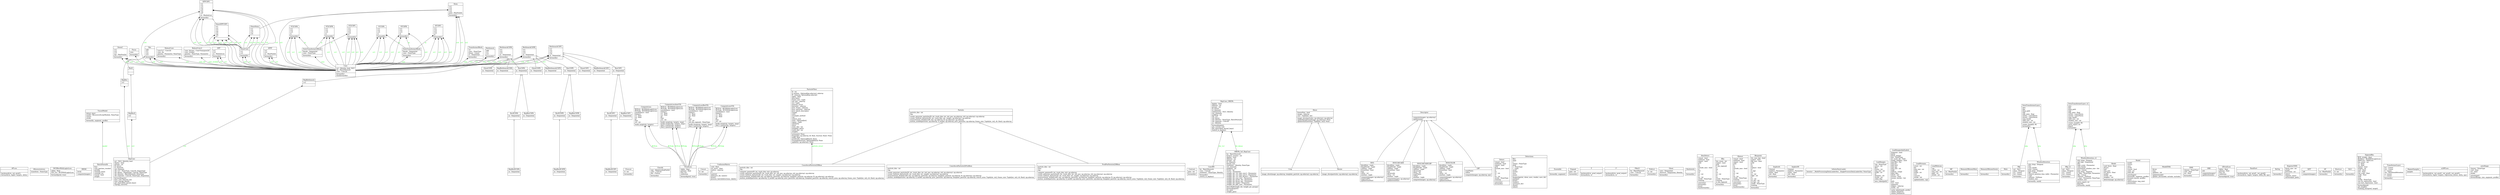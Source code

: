 digraph "classes" {
rankdir=BT
charset="utf-8"
"PP2_Particle_Filter.utils.loss.APLoss" [color="black", fontcolor="black", label="{APLoss|\l|backward(ctx, out_grad1)\lforward(ctx, logits, targets, delta)\l}", shape="record", style="solid"];
"PP2_Particle_Filter.utils.datasets.Albumentations" [color="black", fontcolor="black", label="{Albumentations|transform : NoneType\l|}", shape="record", style="solid"];
"PP2_Particle_Filter.utils.loss.BCEBlurWithLogitsLoss" [color="black", fontcolor="black", label="{BCEBlurWithLogitsLoss|alpha : float\lloss_fcn : BCEWithLogitsLoss\l|forward(pred, true)\l}", shape="record", style="solid"];
"PP2_Particle_Filter.utils.Descriptors.BRISK" [color="black", fontcolor="black", label="{BRISK|brisk\l|compute(images)\l}", shape="record", style="solid"];
"PP2_Particle_Filter.utils.torch_utils.BatchNormXd" [color="black", fontcolor="black", label="{BatchNormXd|bias\lnum_batches_tracked\lqconfig\lrunning_mean\lrunning_var\ltraced : bool\lweight\l|}", shape="record", style="solid"];
"PP2_Particle_Filter.models.common.Bottleneck" [color="black", fontcolor="black", label="{Bottleneck|add\lcv1\lcv2\l|forward(x)\l}", shape="record", style="solid"];
"PP2_Particle_Filter.models.common.BottleneckCSPA" [color="black", fontcolor="black", label="{BottleneckCSPA|cv1\lcv2\lcv3\lm : Sequential\l|forward(x)\l}", shape="record", style="solid"];
"PP2_Particle_Filter.models.common.BottleneckCSPB" [color="black", fontcolor="black", label="{BottleneckCSPB|cv1\lcv2\lcv3\lm : Sequential\l|forward(x)\l}", shape="record", style="solid"];
"PP2_Particle_Filter.models.common.BottleneckCSPC" [color="black", fontcolor="black", label="{BottleneckCSPC|cv1\lcv2\lcv3\lcv4\lm : Sequential\l|forward(x)\l}", shape="record", style="solid"];
"PP2_Particle_Filter.models.common.Chuncat" [color="black", fontcolor="black", label="{Chuncat|d : int\l|forward(x)\l}", shape="record", style="solid"];
"PP2_Particle_Filter.models.common.Classify" [color="black", fontcolor="black", label="{Classify|aap : AdaptiveAvgPool2d\lconv : Conv2d\lflat : Flatten\l|forward(x)\l}", shape="record", style="solid"];
"PP2_Particle_Filter.utils.loss.ComputeLoss" [color="black", fontcolor="black", label="{ComputeLoss|BCEcls : BCEWithLogitsLoss\lBCEobj : BCEWithLogitsLoss\lautobalance : bool\lbalance\lcn : float\lcp : float\lgr\lhyp\lssi : int\l|build_targets(p, targets)\l}", shape="record", style="solid"];
"PP2_Particle_Filter.utils.loss.ComputeLossAuxOTA" [color="black", fontcolor="black", label="{ComputeLossAuxOTA|BCEcls : BCEWithLogitsLoss\lBCEobj : BCEWithLogitsLoss\lautobalance : bool\lbalance\lcn : float\lcp : float\lgr\lhyp\lssi : int\l|build_targets(p, targets, imgs)\lbuild_targets2(p, targets, imgs)\lfind_3_positive(p, targets)\lfind_5_positive(p, targets)\l}", shape="record", style="solid"];
"PP2_Particle_Filter.utils.loss.ComputeLossBinOTA" [color="black", fontcolor="black", label="{ComputeLossBinOTA|BCEcls : BCEWithLogitsLoss\lBCEobj : BCEWithLogitsLoss\lautobalance : bool\lbalance\lcn : float\lcp : float\lgr\lhyp\lssi : int\lwh_bin_sigmoid : NoneType\l|build_targets(p, targets, imgs)\lfind_3_positive(p, targets)\l}", shape="record", style="solid"];
"PP2_Particle_Filter.utils.loss.ComputeLossOTA" [color="black", fontcolor="black", label="{ComputeLossOTA|BCEcls : BCEWithLogitsLoss\lBCEobj : BCEWithLogitsLoss\lautobalance : bool\lbalance\lcn : float\lcp : float\lgr\lhyp\lssi : int\l|build_targets(p, targets, imgs)\lfind_3_positive(p, targets)\l}", shape="record", style="solid"];
"PP2_Particle_Filter.models.common.Concat" [color="black", fontcolor="black", label="{Concat|d : int\l|forward(x)\l}", shape="record", style="solid"];
"PP2_Particle_Filter.utils.metrics.ConfusionMatrix" [color="black", fontcolor="black", label="{ConfusionMatrix|conf : float\liou_thres : float\lmatrix : ndarray\lnc\l|matrix()\lplot(save_dir, names)\lprint()\lprocess_batch(detections, labels)\l}", shape="record", style="solid"];
"PP2_Particle_Filter.particle_filter.Particle.ConstAccelParticle2DBbox" [color="black", fontcolor="black", label="{ConstAccelParticle2DBbox|particle_dim : int\lrng\l|compute_gamma(N: int, track_dim: int): np.ndarray\lcreate_gaussian_particles(N: int, track_dim: int, init_pos: np.ndarray, std: np.ndarray): np.ndarray\lcreate_uniform_particles(N: int, track_dim: int, ranges: np.ndarray): np.ndarray\lmeasurement_model(coeff_sim: np.ndarray, particles: np.ndarray, template_particle: np.ndarray, R: np.ndarray): np.ndarray\lmotion_model(particles: np.ndarray, Q_model: np.ndarray, prev_particles: np.ndarray, template_particle: np.ndarray, search_area: np.ndarray, frame_size: Tuple[int, int], dt: float): np.ndarray\l}", shape="record", style="solid"];
"PP2_Particle_Filter.particle_filter.Particle.ConstAccelParticle2DFixBbox" [color="black", fontcolor="black", label="{ConstAccelParticle2DFixBbox|particle_dim : int\lrng\l|create_gaussian_particles(N: int, track_dim: int, init_pos: np.ndarray, std: np.ndarray): np.ndarray\lcreate_uniform_particles(N: int, track_dim: int, ranges: np.ndarray): np.ndarray\lmeasurement_model(coeff_sim: np.ndarray, particles: np.ndarray, template_particle: np.ndarray, R: np.ndarray): np.ndarray\lmotion_model(particles: np.ndarray, Q_model: np.ndarray, prev_particles: np.ndarray, template_particle: np.ndarray, search_area: Tuple[int, int], frame_size: Tuple[int, int], dt: float): np.ndarray\l}", shape="record", style="solid"];
"PP2_Particle_Filter.models.common.Contract" [color="black", fontcolor="black", label="{Contract|gain : int\l|forward(x)\l}", shape="record", style="solid"];
"PP2_Particle_Filter.models.common.Conv" [color="black", fontcolor="black", label="{Conv|act : Identity, bool, SiLU\lbn : BatchNorm2d\lconv : Conv2d\l|forward(x)\lfuseforward(x)\l}", shape="record", style="solid"];
"PP2_Particle_Filter.models.common.ConvBN" [color="black", fontcolor="black", label="{ConvBN|bn : BatchNorm2d\lconv : Conv2d\lnonlinear : NoneType, Identity\l|forward(x)\lswitch_to_deploy()\l}", shape="record", style="solid"];
"PP2_Particle_Filter.utils.Slicer.Crop" [color="black", fontcolor="black", label="{Crop|\l|image_slice(image: np.ndarray, template_particle: np.ndarray): np.ndarray\l}", shape="record", style="solid"];
"PP2_Particle_Filter.utils.Descriptors.Descriptor" [color="black", fontcolor="black", label="{Descriptor|\l|compute(images: np.ndarray)\lupdate(args)\l}", shape="record", style="solid"];
"PP2_Particle_Filter.models.yolo.Detect" [color="black", fontcolor="black", label="{Detect|concat : bool\lend2end : bool\lexport : bool\lgrid\linclude_nms : bool\lm\lna\lnc : int\lnl\lno : int\lstride : NoneType\ltraining\l|convert(z)\lforward(x)\l}", shape="record", style="solid"];
"PP2_Particle_Filter.models.common.Detections" [color="black", fontcolor="black", label="{Detections|files\limgs\ln\lnames : NoneType\lpred\ls : NoneType\lt : tuple\lxywh\lxywhn\lxyxy\lxyxyn\l|display(pprint, show, save, render, save_dir)\lpandas()\lprint()\lrender()\lsave(save_dir)\lshow()\ltolist()\l}", shape="record", style="solid"];
"PP2_Particle_Filter.models.common.DownC" [color="black", fontcolor="black", label="{DownC|cv1\lcv2\lcv3\lmp : MaxPool2d\l|forward(x)\l}", shape="record", style="solid"];
"PP2_Particle_Filter.models.experimental.Ensemble" [color="black", fontcolor="black", label="{Ensemble|\l|forward(x, augment)\l}", shape="record", style="solid"];
"PP2_Particle_Filter.models.common.Expand" [color="black", fontcolor="black", label="{Expand|gain : int\l|forward(x)\l}", shape="record", style="solid"];
"PP2_Particle_Filter.utils.activations.MemoryEfficientSwish.F" [color="black", fontcolor="black", label="{F|\l|backward(ctx, grad_output)\lforward(ctx, x)\l}", shape="record", style="solid"];
"PP2_Particle_Filter.utils.activations.MemoryEfficientMish.F" [color="black", fontcolor="black", label="{F|\l|backward(ctx, grad_output)\lforward(ctx, x)\l}", shape="record", style="solid"];
"PP2_Particle_Filter.utils.activations.FReLU" [color="black", fontcolor="black", label="{FReLU|bn : BatchNorm2d\lconv : Conv2d\l|forward(x)\l}", shape="record", style="solid"];
"PP2_Particle_Filter.utils.loss.FocalLoss" [color="black", fontcolor="black", label="{FocalLoss|alpha : float\lgamma : float\lloss_fcn\lreduction\l|forward(pred, true)\l}", shape="record", style="solid"];
"PP2_Particle_Filter.models.common.Focus" [color="black", fontcolor="black", label="{Focus|conv\l|forward(x)\l}", shape="record", style="solid"];
"PP2_Particle_Filter.models.common.Foldcut" [color="black", fontcolor="black", label="{Foldcut|d : int\l|forward(x)\l}", shape="record", style="solid"];
"PP2_Particle_Filter.models.common.Ghost" [color="black", fontcolor="black", label="{Ghost|conv : Sequential\lshortcut : Sequential, Identity\l|forward(x)\l}", shape="record", style="solid"];
"PP2_Particle_Filter.models.common.GhostCSPA" [color="black", fontcolor="black", label="{GhostCSPA|m : Sequential\l|}", shape="record", style="solid"];
"PP2_Particle_Filter.models.common.GhostCSPB" [color="black", fontcolor="black", label="{GhostCSPB|m : Sequential\l|}", shape="record", style="solid"];
"PP2_Particle_Filter.models.common.GhostCSPC" [color="black", fontcolor="black", label="{GhostCSPC|m : Sequential\l|}", shape="record", style="solid"];
"PP2_Particle_Filter.models.common.GhostConv" [color="black", fontcolor="black", label="{GhostConv|cv1\lcv2\l|forward(x)\l}", shape="record", style="solid"];
"PP2_Particle_Filter.models.common.GhostSPPCSPC" [color="black", fontcolor="black", label="{GhostSPPCSPC|cv1\lcv2\lcv3\lcv4\lcv5\lcv6\lcv7\l|}", shape="record", style="solid"];
"PP2_Particle_Filter.models.common.GhostStem" [color="black", fontcolor="black", label="{GhostStem|cv1\lcv2\lcv3\lcv4\l|}", shape="record", style="solid"];
"PP2_Particle_Filter.utils.Descriptors.HOG" [color="black", fontcolor="black", label="{HOG|blockSize : tuple\lblockStride : tuple\lcellSize : tuple\lfreezeSize : bool\lhog\lnbins : int\lwinSize : tuple\l|compute(images: np.ndarray)\lexpectedF()\lupdate(winSize)\l}", shape="record", style="solid"];
"PP2_Particle_Filter.utils.Descriptors.HOGCASCADE" [color="black", fontcolor="black", label="{HOGCASCADE|blockSize : tuple\lblockStride : tuple\lcellSize : tuple\lfreezeSize : bool\lhog\lnbcascade\lnbins : int\lwinSize : tuple\l|compute(images: np.ndarray)\lupdate(winSize)\l}", shape="record", style="solid"];
"PP2_Particle_Filter.utils.Descriptors.HOGCASCADELBP" [color="black", fontcolor="black", label="{HOGCASCADELBP|blockSize : tuple\lblockStride : tuple\lcellSize : tuple\lnbcascade\lnbins : int\lnumPoints\lradius\lwinSize : tuple\l|compute(images: np.ndarray)\l}", shape="record", style="solid"];
"PP2_Particle_Filter.utils.Descriptors.HOGCOLOR" [color="black", fontcolor="black", label="{HOGCOLOR|blockSize : tuple\lblockStride : tuple\lcellSize : tuple\lfreezeSize : bool\lhog\lnbins : int\lwinSize : tuple\l|compute(images: np.ndarray)\lexpectedF()\lupdate(winSize)\l}", shape="record", style="solid"];
"PP2_Particle_Filter.utils.activations.Hardswish" [color="black", fontcolor="black", label="{Hardswish|\l|forward(x)\l}", shape="record", style="solid"];
"PP2_Particle_Filter.models.yolo.IAuxDetect" [color="black", fontcolor="black", label="{IAuxDetect|concat : bool\lend2end : bool\lexport : bool\lgrid\lia\lim\linclude_nms : bool\lm\lm2\lna\lnc : int\lnl\lno : int\lstride : NoneType\ltraining\l|convert(z)\lforward(x)\lfuse()\lfuseforward(x)\l}", shape="record", style="solid"];
"PP2_Particle_Filter.models.yolo.IBin" [color="black", fontcolor="black", label="{IBin|bin_count : int\lexport : bool\lgrid\lh_bin_sigmoid\lia\lim\lm\lna\lnc : int\lnl\lno\lstride : NoneType\ltraining\lw_bin_sigmoid\l|forward(x)\l}", shape="record", style="solid"];
"PP2_Particle_Filter.models.yolo.IDetect" [color="black", fontcolor="black", label="{IDetect|concat : bool\lend2end : bool\lexport : bool\lgrid\lia\lim\linclude_nms : bool\lm\lna\lnc : int\lnl\lno : int\lstride : NoneType\ltraining\l|convert(z)\lforward(x)\lfuse()\lfuseforward(x)\l}", shape="record", style="solid"];
"PP2_Particle_Filter.models.yolo.IKeypoint" [color="black", fontcolor="black", label="{IKeypoint|dw_conv_kpt : bool\lexport : bool\lflip_test : bool\lgrid\lia\lim\linplace : bool\lm\lm_kpt\lna\lnc : int\lnkpt : int\lnl\lno : int\lno_det : int\lno_kpt : int\lstride : NoneType\ltraining\l|forward(x)\l}", shape="record", style="solid"];
"PP2_Particle_Filter.models.common.ImplicitA" [color="black", fontcolor="black", label="{ImplicitA|channel\limplicit : Parameter\lmean : float\lstd : float\l|forward(x)\l}", shape="record", style="solid"];
"PP2_Particle_Filter.models.common.ImplicitM" [color="black", fontcolor="black", label="{ImplicitM|channel\limplicit : Parameter\lmean : float\lstd : float\l|forward(x)\l}", shape="record", style="solid"];
"PP2_Particle_Filter.utils.datasets.InfiniteDataLoader" [color="black", fontcolor="black", label="{InfiniteDataLoader|iterator : _MultiProcessingDataLoaderIter, _SingleProcessDataLoaderIter, NoneType\l|}", shape="record", style="solid"];
"PP2_Particle_Filter.utils.Descriptors.LBP" [color="black", fontcolor="black", label="{LBP|numPoints\lradius\l|compute(images: np.ndarray, eps)\l}", shape="record", style="solid"];
"PP2_Particle_Filter.utils.datasets.LoadImages" [color="black", fontcolor="black", label="{LoadImages|cap : NoneType\lcount : int\lfiles\lframe : int\limg_size : int\lmode : str\lnf\lnframes : int\lstride : int\lvideo_flag\l|new_video(path)\l}", shape="record", style="solid"];
"PP2_Particle_Filter.utils.datasets.LoadImagesAndLabels" [color="black", fontcolor="black", label="{LoadImagesAndLabels|augment : bool\lbatch\lbatch_shapes\lhyp : NoneType\lim_cache_dir : Path\limage_weights : bool\limg_files : list\limg_hw\limg_hw0\limg_npy\limg_size : int\limgs\lindices : range\llabel_files\llabels : list\lmosaic : bool\lmosaic_border : list\ln\lpath\lrect : bool\lsegments\lshapes : ndarray\lstride : int\l|cache_labels(path, prefix)\lcollate_fn(batch)\lcollate_fn4(batch)\l}", shape="record", style="solid"];
"PP2_Particle_Filter.utils.datasets.LoadStreams" [color="black", fontcolor="black", label="{LoadStreams|count : int\lfps\limg_size : int\limgs\lmode : str\lrect\lsources\lstride : int\l|update(index, cap)\l}", shape="record", style="solid"];
"PP2_Particle_Filter.utils.datasets.LoadWebcam" [color="black", fontcolor="black", label="{LoadWebcam|cap\lcount : int\limg_size : int\lpipe : str\lstride : int\l|}", shape="record", style="solid"];
"PP2_Particle_Filter.models.common.MP" [color="black", fontcolor="black", label="{MP|m : MaxPool2d\l|forward(x)\l}", shape="record", style="solid"];
"PP2_Particle_Filter.utils.activations.MemoryEfficientMish" [color="black", fontcolor="black", label="{MemoryEfficientMish|\l|forward(x)\l}", shape="record", style="solid"];
"PP2_Particle_Filter.utils.activations.MemoryEfficientSwish" [color="black", fontcolor="black", label="{MemoryEfficientSwish|\l|forward(x)\l}", shape="record", style="solid"];
"PP2_Particle_Filter.utils.activations.Mish" [color="black", fontcolor="black", label="{Mish|\l|forward(x)\l}", shape="record", style="solid"];
"PP2_Particle_Filter.models.common.Mlp" [color="black", fontcolor="black", label="{Mlp|act : SiLU\ldrop : Dropout\lfc1 : Linear\lfc2 : Linear\l|forward(x)\l}", shape="record", style="solid"];
"PP2_Particle_Filter.models.common.Mlp_v2" [color="black", fontcolor="black", label="{Mlp_v2|act : SiLU\ldrop : Dropout\lfc1 : Linear\lfc2 : Linear\l|forward(x)\l}", shape="record", style="solid"];
"PP2_Particle_Filter.detect_init.Model" [color="black", fontcolor="black", label="{Model|conf_thres : float\ldevice\lhalf\limg_size\liou_thres : float\lmodel\lstride : int\lweights : str\l|detect(image: np.ndarray)\l}", shape="record", style="solid"];
"PP2_Particle_Filter.models.yolo.Model" [color="black", fontcolor="black", label="{Model|model\lnames\lsave\lstride\ltraced : bool\lyaml : str\lyaml_file\l|autoshape()\lforward(x, augment, profile)\lforward_once(x, profile)\lfuse()\linfo(verbose, img_size)\lnms(mode)\l}", shape="record", style="solid"];
"PP2_Particle_Filter.utils.torch_utils.ModelEMA" [color="black", fontcolor="black", label="{ModelEMA|decay\lema\lupdates : int\l|update(model)\lupdate_attr(model, include, exclude)\l}", shape="record", style="solid"];
"PP2_Particle_Filter.models.common.NMS" [color="black", fontcolor="black", label="{NMS|classes : NoneType\lconf : float\liou : float\l|forward(x)\l}", shape="record", style="solid"];
"PP2_Particle_Filter.utils.Descriptors.ORB" [color="black", fontcolor="black", label="{ORB|orb\l|compute(images)\lupdate(dummy)\l}", shape="record", style="solid"];
"PP2_Particle_Filter.models.common.OREPA_3x3_RepConv" [color="black", fontcolor="black", label="{OREPA_3x3_RepConv|bn : BatchNorm2d\lbranch_counter : int\ldeploy : bool\ldilation : int\lgroups : int\lin_channels\lkernel_size\lnonlinear : Identity, NoneType\lout_channels\lpadding : int\lstride : int\lvector : Parameter\lweight_rbr_1x1_kxk_conv1 : Parameter\lweight_rbr_1x1_kxk_conv2 : Parameter\lweight_rbr_1x1_kxk_idconv1 : Parameter\lweight_rbr_avg_conv : Parameter\lweight_rbr_gconv_dw : Parameter\lweight_rbr_gconv_pw : Parameter\lweight_rbr_origin : Parameter\lweight_rbr_pfir_conv : Parameter\l|dwsc2full(weight_dw, weight_pw, groups)\lforward(inputs)\lfre_init()\lweight_gen()\l}", shape="record", style="solid"];
"PP2_Particle_Filter.particle_filter.ParticleTemplate.Particle" [color="black", fontcolor="black", label="{Particle|particle_dim : int\lrng\l|create_gaussian_particles(N: int, track_dim: int, init_pos: np.ndarray, std: np.ndarray): np.ndarray\lcreate_uniform_particles(N: int, track_dim: int, ranges: np.ndarray): np.ndarray\lmeasurement_model(coeff_sim: np.ndarray, R: np.ndarray): np.ndarray\lmotion_model(particles: np.ndarray, Q_model: np.ndarray, prev_particles: np.ndarray, frame_size: Tuple[int, int], dt: float): np.ndarray\l}", shape="record", style="solid"];
"PP2_Particle_Filter.particle_filter.ParticleFilter.ParticleFilter" [color="black", fontcolor="black", label="{ParticleFilter|N : int\lQ_motion : Optional[np.ndarray], ndarray\lR : ndarray, Optional[np.ndarray]\lalpha : float\ldescriptor\lframe_size : tuple\linit_pos : ndarray\lmu : tuple\lparticle_struct\lparticles : ndarray\lprev_frame : ndarray\lprev_particles : ndarray\lprev_patch_descriptor\lranges\lratio\lresample_method\lrng\lsearch_area\lseed : Optional[int]\lsigma : tuple\lsimilarity\lslicer\lstate_dim : int\ltemplate_patch\ltrack_dim : int\lweights\l|estimate(): None\lforward(z: np.ndarray, dt: float, fraction: float): None\lneff(): float\lpredict(dt: Optional[float]): None\lresample(fraction: Optional[float]): None\lupdate(z: np.ndarray): None\l}", shape="record", style="solid"];
"PP2_Particle_Filter.particle_filter.Particle.PredPosParticle2DBbox" [color="black", fontcolor="black", label="{PredPosParticle2DBbox|particle_dim : int\lratio\lrng\l|compute_gamma(N: int, track_dim: int): np.ndarray\lcreate_gaussian_particles(N: int, track_dim: int, init_pos: np.ndarray, std: np.ndarray): np.ndarray\lcreate_uniform_particles(N: int, track_dim: int, ranges: np.ndarray): np.ndarray\lmeasurement_model(coeff_sim: np.ndarray, particles: np.ndarray, template_particle: np.ndarray, R: np.ndarray): np.ndarray\lmotion_model(particles: np.ndarray, Q_model: np.ndarray, prev_particles: np.ndarray, template_particle: np.ndarray, search_area: Tuple[int, int], frame_size: Tuple[int, int], dt: float): np.ndarray\l}", shape="record", style="solid"];
"PP2_Particle_Filter.utils.loss.QFocalLoss" [color="black", fontcolor="black", label="{QFocalLoss|alpha : float\lgamma : float\lloss_fcn\lreduction\l|forward(pred, true)\l}", shape="record", style="solid"];
"PP2_Particle_Filter.utils.loss.RankSort" [color="black", fontcolor="black", label="{RankSort|\l|backward(ctx, out_grad1, out_grad2)\lforward(ctx, logits, targets, delta_RS, eps)\l}", shape="record", style="solid"];
"PP2_Particle_Filter.models.common.ReOrg" [color="black", fontcolor="black", label="{ReOrg|\l|forward(x)\l}", shape="record", style="solid"];
"PP2_Particle_Filter.utils.add_nms.RegisterNMS" [color="black", fontcolor="black", label="{RegisterNMS|batch_size : int\lgraph\lprecision : str\l|infer()\lregister_nms()\lsave(output_path)\l}", shape="record", style="solid"];
"PP2_Particle_Filter.models.common.RepBottleneck" [color="black", fontcolor="black", label="{RepBottleneck|cv2\l|}", shape="record", style="solid"];
"PP2_Particle_Filter.models.common.RepBottleneckCSPA" [color="black", fontcolor="black", label="{RepBottleneckCSPA|m : Sequential\l|}", shape="record", style="solid"];
"PP2_Particle_Filter.models.common.RepBottleneckCSPB" [color="black", fontcolor="black", label="{RepBottleneckCSPB|m : Sequential\l|}", shape="record", style="solid"];
"PP2_Particle_Filter.models.common.RepBottleneckCSPC" [color="black", fontcolor="black", label="{RepBottleneckCSPC|m : Sequential\l|}", shape="record", style="solid"];
"PP2_Particle_Filter.models.common.RepConv" [color="black", fontcolor="black", label="{RepConv|act : SiLU, Identity, bool\ldeploy : bool\lgroups : int\lid_tensor\lin_channels\lout_channels\lrbr_1x1 : NoneType, Conv2d, Sequential\lrbr_dense : Sequential, Conv2d, NoneType\lrbr_identity : BatchNorm2d, NoneType\lrbr_reparam : Conv2d, NoneType, Sequential\l|forward(inputs)\lfuse_conv_bn(conv, bn)\lfuse_repvgg_block()\lget_equivalent_kernel_bias()\lrepvgg_convert()\l}", shape="record", style="solid"];
"PP2_Particle_Filter.models.common.RepConv_OREPA" [color="black", fontcolor="black", label="{RepConv_OREPA|deploy : bool\ldilation : int\lgroups : int\lid_tensor\lin_channels\lnonlinearity : SiLU, Identity\lout_channels\lpadding : int\lrbr_1x1\lrbr_dense\lrbr_identity : NoneType, BatchNorm2d\lrbr_reparam : Conv2d\lse : Identity\l|forward(inputs)\lget_custom_L2()\lget_equivalent_kernel_bias()\lswitch_to_deploy()\l}", shape="record", style="solid"];
"PP2_Particle_Filter.models.common.RepRes" [color="black", fontcolor="black", label="{RepRes|cv2\l|}", shape="record", style="solid"];
"PP2_Particle_Filter.models.common.RepResCSPA" [color="black", fontcolor="black", label="{RepResCSPA|m : Sequential\l|}", shape="record", style="solid"];
"PP2_Particle_Filter.models.common.RepResCSPB" [color="black", fontcolor="black", label="{RepResCSPB|m : Sequential\l|}", shape="record", style="solid"];
"PP2_Particle_Filter.models.common.RepResCSPC" [color="black", fontcolor="black", label="{RepResCSPC|m : Sequential\l|}", shape="record", style="solid"];
"PP2_Particle_Filter.models.common.RepResX" [color="black", fontcolor="black", label="{RepResX|cv2\l|}", shape="record", style="solid"];
"PP2_Particle_Filter.models.common.RepResXCSPA" [color="black", fontcolor="black", label="{RepResXCSPA|m : Sequential\l|}", shape="record", style="solid"];
"PP2_Particle_Filter.models.common.RepResXCSPB" [color="black", fontcolor="black", label="{RepResXCSPB|m : Sequential\l|}", shape="record", style="solid"];
"PP2_Particle_Filter.models.common.RepResXCSPC" [color="black", fontcolor="black", label="{RepResXCSPC|m : Sequential\l|}", shape="record", style="solid"];
"PP2_Particle_Filter.models.common.Res" [color="black", fontcolor="black", label="{Res|add\lcv1\lcv2\lcv3\l|forward(x)\l}", shape="record", style="solid"];
"PP2_Particle_Filter.models.common.ResCSPA" [color="black", fontcolor="black", label="{ResCSPA|m : Sequential\l|}", shape="record", style="solid"];
"PP2_Particle_Filter.models.common.ResCSPB" [color="black", fontcolor="black", label="{ResCSPB|m : Sequential\l|}", shape="record", style="solid"];
"PP2_Particle_Filter.models.common.ResCSPC" [color="black", fontcolor="black", label="{ResCSPC|m : Sequential\l|}", shape="record", style="solid"];
"PP2_Particle_Filter.models.common.ResX" [color="black", fontcolor="black", label="{ResX|\l|}", shape="record", style="solid"];
"PP2_Particle_Filter.models.common.ResXCSPA" [color="black", fontcolor="black", label="{ResXCSPA|m : Sequential\l|}", shape="record", style="solid"];
"PP2_Particle_Filter.models.common.ResXCSPB" [color="black", fontcolor="black", label="{ResXCSPB|m : Sequential\l|}", shape="record", style="solid"];
"PP2_Particle_Filter.models.common.ResXCSPC" [color="black", fontcolor="black", label="{ResXCSPC|m : Sequential\l|}", shape="record", style="solid"];
"PP2_Particle_Filter.utils.Slicer.Resize" [color="black", fontcolor="black", label="{Resize|\l|image_slice(particles: np.ndarray): np.ndarray\l}", shape="record", style="solid"];
"PP2_Particle_Filter.models.common.RobustConv" [color="black", fontcolor="black", label="{RobustConv|conv1x1 : Conv2d\lconv_dw\lgamma : Parameter, NoneType\l|forward(x)\l}", shape="record", style="solid"];
"PP2_Particle_Filter.models.common.RobustConv2" [color="black", fontcolor="black", label="{RobustConv2|conv_deconv : ConvTranspose2d\lconv_strided\lgamma : NoneType, Parameter\l|forward(x)\l}", shape="record", style="solid"];
"PP2_Particle_Filter.utils.Descriptors.SIFT" [color="black", fontcolor="black", label="{SIFT|sift\l|compute(images)\l}", shape="record", style="solid"];
"PP2_Particle_Filter.models.common.SP" [color="black", fontcolor="black", label="{SP|m : MaxPool2d\l|forward(x)\l}", shape="record", style="solid"];
"PP2_Particle_Filter.models.common.SPP" [color="black", fontcolor="black", label="{SPP|cv1\lcv2\lm : ModuleList\l|forward(x)\l}", shape="record", style="solid"];
"PP2_Particle_Filter.models.common.SPPCSPC" [color="black", fontcolor="black", label="{SPPCSPC|cv1\lcv2\lcv3\lcv4\lcv5\lcv6\lcv7\lm : ModuleList\l|forward(x)\l}", shape="record", style="solid"];
"PP2_Particle_Filter.models.common.SPPF" [color="black", fontcolor="black", label="{SPPF|cv1\lcv2\lm : MaxPool2d\l|forward(x)\l}", shape="record", style="solid"];
"PP2_Particle_Filter.models.common.ST2CSPA" [color="black", fontcolor="black", label="{ST2CSPA|cv1\lcv2\lcv3\lm\l|forward(x)\l}", shape="record", style="solid"];
"PP2_Particle_Filter.models.common.ST2CSPB" [color="black", fontcolor="black", label="{ST2CSPB|cv1\lcv2\lcv3\lm\l|forward(x)\l}", shape="record", style="solid"];
"PP2_Particle_Filter.models.common.ST2CSPC" [color="black", fontcolor="black", label="{ST2CSPC|cv1\lcv2\lcv3\lcv4\lm\l|forward(x)\l}", shape="record", style="solid"];
"PP2_Particle_Filter.models.common.STCSPA" [color="black", fontcolor="black", label="{STCSPA|cv1\lcv2\lcv3\lm\l|forward(x)\l}", shape="record", style="solid"];
"PP2_Particle_Filter.models.common.STCSPB" [color="black", fontcolor="black", label="{STCSPB|cv1\lcv2\lcv3\lm\l|forward(x)\l}", shape="record", style="solid"];
"PP2_Particle_Filter.models.common.STCSPC" [color="black", fontcolor="black", label="{STCSPC|cv1\lcv2\lcv3\lcv4\lm\l|forward(x)\l}", shape="record", style="solid"];
"PP2_Particle_Filter.models.common.Shortcut" [color="black", fontcolor="black", label="{Shortcut|d : int\l|forward(x)\l}", shape="record", style="solid"];
"PP2_Particle_Filter.utils.activations.SiLU" [color="black", fontcolor="black", label="{SiLU|\l|forward(x)\l}", shape="record", style="solid"];
"PP2_Particle_Filter.utils.loss.SigmoidBin" [color="black", fontcolor="black", label="{SigmoidBin|BCE_weight : float\lBCEbins : BCEWithLogitsLoss\lMSELoss : MSELoss\lbin_count : int\lcn : float\lcp : float\lexport : bool\llength : int\lmax : float\lmin : float\lreg_scale : float\lscale : float\lshift\lstep\lstride : NoneType\luse_fw_regression : bool\luse_loss_regression : bool\l|forward(pred)\lget_length()\ltraining_loss(pred, target)\l}", shape="record", style="solid"];
"PP2_Particle_Filter.utils.Slicer.Slicer" [color="black", fontcolor="black", label="{Slicer|freezeSize : bool\limage : ndarray\lsize : Tuple[int, int]\l|image_slice(particles: np.ndarray): np.ndarray\lupdateImage(newImage: np.ndarray): None\lupdateSize(newSize: Tuple[int, int]): None\l}", shape="record", style="solid"];
"PP2_Particle_Filter.models.common.Stem" [color="black", fontcolor="black", label="{Stem|cv1\lcv2\lcv3\lcv4\lpool : MaxPool2d\l|forward(x)\l}", shape="record", style="solid"];
"PP2_Particle_Filter.models.common.SwinTransformer2Block" [color="black", fontcolor="black", label="{SwinTransformer2Block|blocks : Sequential\lconv : NoneType\l|forward(x)\l}", shape="record", style="solid"];
"PP2_Particle_Filter.models.common.SwinTransformerBlock" [color="black", fontcolor="black", label="{SwinTransformerBlock|blocks : Sequential\lconv : NoneType\l|forward(x)\l}", shape="record", style="solid"];
"PP2_Particle_Filter.models.common.SwinTransformerLayer" [color="black", fontcolor="black", label="{SwinTransformerLayer|attn\ldim\ldrop_path\lmlp\lmlp_ratio : float\lnorm1 : LayerNorm\lnorm2 : LayerNorm\lnum_heads\lshift_size : int\lwindow_size : int\l|create_mask(H, W)\lforward(x)\l}", shape="record", style="solid"];
"PP2_Particle_Filter.models.common.SwinTransformerLayer_v2" [color="black", fontcolor="black", label="{SwinTransformerLayer_v2|attn\ldim\ldrop_path\lmlp\lmlp_ratio : float\lnorm1 : LayerNorm\lnorm2 : LayerNorm\lnum_heads\lshift_size : int\lwindow_size : int\l|create_mask(H, W)\lextra_repr(): str\lflops()\lforward(x)\l}", shape="record", style="solid"];
"PP2_Particle_Filter.utils.torch_utils.TracedModel" [color="black", fontcolor="black", label="{TracedModel|detect_layer\lmodel : RecursiveScriptModule, NoneType\lnames\lstride\l|forward(x, augment, profile)\l}", shape="record", style="solid"];
"PP2_Particle_Filter.models.common.TransformerBlock" [color="black", fontcolor="black", label="{TransformerBlock|c2\lconv : NoneType\llinear : Linear\ltr : Sequential\l|forward(x)\l}", shape="record", style="solid"];
"PP2_Particle_Filter.models.common.TransformerLayer" [color="black", fontcolor="black", label="{TransformerLayer|fc1 : Linear\lfc2 : Linear\lk : Linear\lma : MultiheadAttention\lq : Linear\lv : Linear\l|forward(x)\l}", shape="record", style="solid"];
"PP2_Particle_Filter.models.common.WindowAttention" [color="black", fontcolor="black", label="{WindowAttention|attn_drop : Dropout\ldim\lnum_heads\lproj : Linear\lproj_drop : Dropout\lqkv : Linear\lrelative_position_bias_table : Parameter\lscale\lsoftmax : Softmax\lwindow_size\l|forward(x, mask)\l}", shape="record", style="solid"];
"PP2_Particle_Filter.models.common.WindowAttention_v2" [color="black", fontcolor="black", label="{WindowAttention_v2|attn_drop : Dropout\lcpb_mlp : Sequential\ldim\llogit_scale : Parameter\lnum_heads\lpretrained_window_size : list\lproj : Linear\lproj_drop : Dropout\lq_bias : NoneType, Parameter\lqkv : Linear\lsoftmax : Softmax\lv_bias : Parameter, NoneType\lwindow_size\l|extra_repr(): str\lflops(N)\lforward(x, mask)\l}", shape="record", style="solid"];
"PP2_Particle_Filter.utils.datasets._RepeatSampler" [color="black", fontcolor="black", label="{_RepeatSampler|sampler\l|}", shape="record", style="solid"];
"PP2_Particle_Filter.utils.loss.aLRPLoss" [color="black", fontcolor="black", label="{aLRPLoss|\l|backward(ctx, out_grad1, out_grad2, out_grad3)\lforward(ctx, logits, targets, regression_losses, delta, eps)\l}", shape="record", style="solid"];
"PP2_Particle_Filter.models.common.autoShape" [color="black", fontcolor="black", label="{autoShape|classes : NoneType\lconf : float\liou : float\lmodel\l|autoshape()\lforward(imgs, size, augment, profile)\l}", shape="record", style="solid"];
"PP2_Particle_Filter.models.common.GhostCSPA" -> "PP2_Particle_Filter.models.common.BottleneckCSPA" [arrowhead="empty", arrowtail="none"];
"PP2_Particle_Filter.models.common.GhostCSPB" -> "PP2_Particle_Filter.models.common.BottleneckCSPB" [arrowhead="empty", arrowtail="none"];
"PP2_Particle_Filter.models.common.GhostCSPC" -> "PP2_Particle_Filter.models.common.BottleneckCSPC" [arrowhead="empty", arrowtail="none"];
"PP2_Particle_Filter.models.common.GhostSPPCSPC" -> "PP2_Particle_Filter.models.common.SPPCSPC" [arrowhead="empty", arrowtail="none"];
"PP2_Particle_Filter.models.common.GhostStem" -> "PP2_Particle_Filter.models.common.Stem" [arrowhead="empty", arrowtail="none"];
"PP2_Particle_Filter.models.common.RepBottleneck" -> "PP2_Particle_Filter.models.common.Bottleneck" [arrowhead="empty", arrowtail="none"];
"PP2_Particle_Filter.models.common.RepBottleneckCSPA" -> "PP2_Particle_Filter.models.common.BottleneckCSPA" [arrowhead="empty", arrowtail="none"];
"PP2_Particle_Filter.models.common.RepBottleneckCSPB" -> "PP2_Particle_Filter.models.common.BottleneckCSPB" [arrowhead="empty", arrowtail="none"];
"PP2_Particle_Filter.models.common.RepBottleneckCSPC" -> "PP2_Particle_Filter.models.common.BottleneckCSPC" [arrowhead="empty", arrowtail="none"];
"PP2_Particle_Filter.models.common.RepRes" -> "PP2_Particle_Filter.models.common.Res" [arrowhead="empty", arrowtail="none"];
"PP2_Particle_Filter.models.common.RepResCSPA" -> "PP2_Particle_Filter.models.common.ResCSPA" [arrowhead="empty", arrowtail="none"];
"PP2_Particle_Filter.models.common.RepResCSPB" -> "PP2_Particle_Filter.models.common.ResCSPB" [arrowhead="empty", arrowtail="none"];
"PP2_Particle_Filter.models.common.RepResCSPC" -> "PP2_Particle_Filter.models.common.ResCSPC" [arrowhead="empty", arrowtail="none"];
"PP2_Particle_Filter.models.common.RepResX" -> "PP2_Particle_Filter.models.common.ResX" [arrowhead="empty", arrowtail="none"];
"PP2_Particle_Filter.models.common.RepResXCSPA" -> "PP2_Particle_Filter.models.common.ResXCSPA" [arrowhead="empty", arrowtail="none"];
"PP2_Particle_Filter.models.common.RepResXCSPB" -> "PP2_Particle_Filter.models.common.ResXCSPB" [arrowhead="empty", arrowtail="none"];
"PP2_Particle_Filter.models.common.RepResXCSPC" -> "PP2_Particle_Filter.models.common.ResXCSPC" [arrowhead="empty", arrowtail="none"];
"PP2_Particle_Filter.models.common.ResCSPA" -> "PP2_Particle_Filter.models.common.BottleneckCSPA" [arrowhead="empty", arrowtail="none"];
"PP2_Particle_Filter.models.common.ResCSPB" -> "PP2_Particle_Filter.models.common.BottleneckCSPB" [arrowhead="empty", arrowtail="none"];
"PP2_Particle_Filter.models.common.ResCSPC" -> "PP2_Particle_Filter.models.common.BottleneckCSPC" [arrowhead="empty", arrowtail="none"];
"PP2_Particle_Filter.models.common.ResX" -> "PP2_Particle_Filter.models.common.Res" [arrowhead="empty", arrowtail="none"];
"PP2_Particle_Filter.models.common.ResXCSPA" -> "PP2_Particle_Filter.models.common.ResCSPA" [arrowhead="empty", arrowtail="none"];
"PP2_Particle_Filter.models.common.ResXCSPB" -> "PP2_Particle_Filter.models.common.ResCSPB" [arrowhead="empty", arrowtail="none"];
"PP2_Particle_Filter.models.common.ResXCSPC" -> "PP2_Particle_Filter.models.common.ResCSPC" [arrowhead="empty", arrowtail="none"];
"PP2_Particle_Filter.particle_filter.Particle.ConstAccelParticle2DBbox" -> "PP2_Particle_Filter.particle_filter.ParticleTemplate.Particle" [arrowhead="empty", arrowtail="none"];
"PP2_Particle_Filter.particle_filter.Particle.ConstAccelParticle2DFixBbox" -> "PP2_Particle_Filter.particle_filter.ParticleTemplate.Particle" [arrowhead="empty", arrowtail="none"];
"PP2_Particle_Filter.particle_filter.Particle.PredPosParticle2DBbox" -> "PP2_Particle_Filter.particle_filter.ParticleTemplate.Particle" [arrowhead="empty", arrowtail="none"];
"PP2_Particle_Filter.utils.Descriptors.HOG" -> "PP2_Particle_Filter.utils.Descriptors.Descriptor" [arrowhead="empty", arrowtail="none"];
"PP2_Particle_Filter.utils.Descriptors.HOGCASCADE" -> "PP2_Particle_Filter.utils.Descriptors.Descriptor" [arrowhead="empty", arrowtail="none"];
"PP2_Particle_Filter.utils.Descriptors.HOGCASCADELBP" -> "PP2_Particle_Filter.utils.Descriptors.Descriptor" [arrowhead="empty", arrowtail="none"];
"PP2_Particle_Filter.utils.Descriptors.HOGCOLOR" -> "PP2_Particle_Filter.utils.Descriptors.Descriptor" [arrowhead="empty", arrowtail="none"];
"PP2_Particle_Filter.utils.Descriptors.LBP" -> "PP2_Particle_Filter.utils.Descriptors.Descriptor" [arrowhead="empty", arrowtail="none"];
"PP2_Particle_Filter.utils.Slicer.Crop" -> "PP2_Particle_Filter.utils.Slicer.Slicer" [arrowhead="empty", arrowtail="none"];
"PP2_Particle_Filter.utils.Slicer.Resize" -> "PP2_Particle_Filter.utils.Slicer.Slicer" [arrowhead="empty", arrowtail="none"];
"PP2_Particle_Filter.models.common.Conv" -> "PP2_Particle_Filter.models.common.Bottleneck" [arrowhead="diamond", arrowtail="none", fontcolor="green", label="cv1", style="solid"];
"PP2_Particle_Filter.models.common.Conv" -> "PP2_Particle_Filter.models.common.Bottleneck" [arrowhead="diamond", arrowtail="none", fontcolor="green", label="cv2", style="solid"];
"PP2_Particle_Filter.models.common.Conv" -> "PP2_Particle_Filter.models.common.BottleneckCSPA" [arrowhead="diamond", arrowtail="none", fontcolor="green", label="cv1", style="solid"];
"PP2_Particle_Filter.models.common.Conv" -> "PP2_Particle_Filter.models.common.BottleneckCSPA" [arrowhead="diamond", arrowtail="none", fontcolor="green", label="cv2", style="solid"];
"PP2_Particle_Filter.models.common.Conv" -> "PP2_Particle_Filter.models.common.BottleneckCSPA" [arrowhead="diamond", arrowtail="none", fontcolor="green", label="cv3", style="solid"];
"PP2_Particle_Filter.models.common.Conv" -> "PP2_Particle_Filter.models.common.BottleneckCSPB" [arrowhead="diamond", arrowtail="none", fontcolor="green", label="cv1", style="solid"];
"PP2_Particle_Filter.models.common.Conv" -> "PP2_Particle_Filter.models.common.BottleneckCSPB" [arrowhead="diamond", arrowtail="none", fontcolor="green", label="cv2", style="solid"];
"PP2_Particle_Filter.models.common.Conv" -> "PP2_Particle_Filter.models.common.BottleneckCSPB" [arrowhead="diamond", arrowtail="none", fontcolor="green", label="cv3", style="solid"];
"PP2_Particle_Filter.models.common.Conv" -> "PP2_Particle_Filter.models.common.BottleneckCSPC" [arrowhead="diamond", arrowtail="none", fontcolor="green", label="cv1", style="solid"];
"PP2_Particle_Filter.models.common.Conv" -> "PP2_Particle_Filter.models.common.BottleneckCSPC" [arrowhead="diamond", arrowtail="none", fontcolor="green", label="cv2", style="solid"];
"PP2_Particle_Filter.models.common.Conv" -> "PP2_Particle_Filter.models.common.BottleneckCSPC" [arrowhead="diamond", arrowtail="none", fontcolor="green", label="cv3", style="solid"];
"PP2_Particle_Filter.models.common.Conv" -> "PP2_Particle_Filter.models.common.BottleneckCSPC" [arrowhead="diamond", arrowtail="none", fontcolor="green", label="cv4", style="solid"];
"PP2_Particle_Filter.models.common.Conv" -> "PP2_Particle_Filter.models.common.DownC" [arrowhead="diamond", arrowtail="none", fontcolor="green", label="cv1", style="solid"];
"PP2_Particle_Filter.models.common.Conv" -> "PP2_Particle_Filter.models.common.DownC" [arrowhead="diamond", arrowtail="none", fontcolor="green", label="cv2", style="solid"];
"PP2_Particle_Filter.models.common.Conv" -> "PP2_Particle_Filter.models.common.DownC" [arrowhead="diamond", arrowtail="none", fontcolor="green", label="cv3", style="solid"];
"PP2_Particle_Filter.models.common.Conv" -> "PP2_Particle_Filter.models.common.Focus" [arrowhead="diamond", arrowtail="none", fontcolor="green", label="conv", style="solid"];
"PP2_Particle_Filter.models.common.Conv" -> "PP2_Particle_Filter.models.common.GhostConv" [arrowhead="diamond", arrowtail="none", fontcolor="green", label="cv1", style="solid"];
"PP2_Particle_Filter.models.common.Conv" -> "PP2_Particle_Filter.models.common.GhostConv" [arrowhead="diamond", arrowtail="none", fontcolor="green", label="cv2", style="solid"];
"PP2_Particle_Filter.models.common.Conv" -> "PP2_Particle_Filter.models.common.Res" [arrowhead="diamond", arrowtail="none", fontcolor="green", label="cv1", style="solid"];
"PP2_Particle_Filter.models.common.Conv" -> "PP2_Particle_Filter.models.common.Res" [arrowhead="diamond", arrowtail="none", fontcolor="green", label="cv2", style="solid"];
"PP2_Particle_Filter.models.common.Conv" -> "PP2_Particle_Filter.models.common.Res" [arrowhead="diamond", arrowtail="none", fontcolor="green", label="cv3", style="solid"];
"PP2_Particle_Filter.models.common.Conv" -> "PP2_Particle_Filter.models.common.RobustConv" [arrowhead="diamond", arrowtail="none", fontcolor="green", label="conv_dw", style="solid"];
"PP2_Particle_Filter.models.common.Conv" -> "PP2_Particle_Filter.models.common.RobustConv2" [arrowhead="diamond", arrowtail="none", fontcolor="green", label="conv_strided", style="solid"];
"PP2_Particle_Filter.models.common.Conv" -> "PP2_Particle_Filter.models.common.SPP" [arrowhead="diamond", arrowtail="none", fontcolor="green", label="cv1", style="solid"];
"PP2_Particle_Filter.models.common.Conv" -> "PP2_Particle_Filter.models.common.SPP" [arrowhead="diamond", arrowtail="none", fontcolor="green", label="cv2", style="solid"];
"PP2_Particle_Filter.models.common.Conv" -> "PP2_Particle_Filter.models.common.SPPCSPC" [arrowhead="diamond", arrowtail="none", fontcolor="green", label="cv1", style="solid"];
"PP2_Particle_Filter.models.common.Conv" -> "PP2_Particle_Filter.models.common.SPPCSPC" [arrowhead="diamond", arrowtail="none", fontcolor="green", label="cv2", style="solid"];
"PP2_Particle_Filter.models.common.Conv" -> "PP2_Particle_Filter.models.common.SPPCSPC" [arrowhead="diamond", arrowtail="none", fontcolor="green", label="cv3", style="solid"];
"PP2_Particle_Filter.models.common.Conv" -> "PP2_Particle_Filter.models.common.SPPCSPC" [arrowhead="diamond", arrowtail="none", fontcolor="green", label="cv4", style="solid"];
"PP2_Particle_Filter.models.common.Conv" -> "PP2_Particle_Filter.models.common.SPPCSPC" [arrowhead="diamond", arrowtail="none", fontcolor="green", label="cv5", style="solid"];
"PP2_Particle_Filter.models.common.Conv" -> "PP2_Particle_Filter.models.common.SPPCSPC" [arrowhead="diamond", arrowtail="none", fontcolor="green", label="cv6", style="solid"];
"PP2_Particle_Filter.models.common.Conv" -> "PP2_Particle_Filter.models.common.SPPCSPC" [arrowhead="diamond", arrowtail="none", fontcolor="green", label="cv7", style="solid"];
"PP2_Particle_Filter.models.common.Conv" -> "PP2_Particle_Filter.models.common.SPPF" [arrowhead="diamond", arrowtail="none", fontcolor="green", label="cv1", style="solid"];
"PP2_Particle_Filter.models.common.Conv" -> "PP2_Particle_Filter.models.common.SPPF" [arrowhead="diamond", arrowtail="none", fontcolor="green", label="cv2", style="solid"];
"PP2_Particle_Filter.models.common.Conv" -> "PP2_Particle_Filter.models.common.ST2CSPA" [arrowhead="diamond", arrowtail="none", fontcolor="green", label="cv1", style="solid"];
"PP2_Particle_Filter.models.common.Conv" -> "PP2_Particle_Filter.models.common.ST2CSPA" [arrowhead="diamond", arrowtail="none", fontcolor="green", label="cv2", style="solid"];
"PP2_Particle_Filter.models.common.Conv" -> "PP2_Particle_Filter.models.common.ST2CSPA" [arrowhead="diamond", arrowtail="none", fontcolor="green", label="cv3", style="solid"];
"PP2_Particle_Filter.models.common.Conv" -> "PP2_Particle_Filter.models.common.ST2CSPB" [arrowhead="diamond", arrowtail="none", fontcolor="green", label="cv1", style="solid"];
"PP2_Particle_Filter.models.common.Conv" -> "PP2_Particle_Filter.models.common.ST2CSPB" [arrowhead="diamond", arrowtail="none", fontcolor="green", label="cv2", style="solid"];
"PP2_Particle_Filter.models.common.Conv" -> "PP2_Particle_Filter.models.common.ST2CSPB" [arrowhead="diamond", arrowtail="none", fontcolor="green", label="cv3", style="solid"];
"PP2_Particle_Filter.models.common.Conv" -> "PP2_Particle_Filter.models.common.ST2CSPC" [arrowhead="diamond", arrowtail="none", fontcolor="green", label="cv1", style="solid"];
"PP2_Particle_Filter.models.common.Conv" -> "PP2_Particle_Filter.models.common.ST2CSPC" [arrowhead="diamond", arrowtail="none", fontcolor="green", label="cv2", style="solid"];
"PP2_Particle_Filter.models.common.Conv" -> "PP2_Particle_Filter.models.common.ST2CSPC" [arrowhead="diamond", arrowtail="none", fontcolor="green", label="cv3", style="solid"];
"PP2_Particle_Filter.models.common.Conv" -> "PP2_Particle_Filter.models.common.ST2CSPC" [arrowhead="diamond", arrowtail="none", fontcolor="green", label="cv4", style="solid"];
"PP2_Particle_Filter.models.common.Conv" -> "PP2_Particle_Filter.models.common.STCSPA" [arrowhead="diamond", arrowtail="none", fontcolor="green", label="cv1", style="solid"];
"PP2_Particle_Filter.models.common.Conv" -> "PP2_Particle_Filter.models.common.STCSPA" [arrowhead="diamond", arrowtail="none", fontcolor="green", label="cv2", style="solid"];
"PP2_Particle_Filter.models.common.Conv" -> "PP2_Particle_Filter.models.common.STCSPA" [arrowhead="diamond", arrowtail="none", fontcolor="green", label="cv3", style="solid"];
"PP2_Particle_Filter.models.common.Conv" -> "PP2_Particle_Filter.models.common.STCSPB" [arrowhead="diamond", arrowtail="none", fontcolor="green", label="cv1", style="solid"];
"PP2_Particle_Filter.models.common.Conv" -> "PP2_Particle_Filter.models.common.STCSPB" [arrowhead="diamond", arrowtail="none", fontcolor="green", label="cv2", style="solid"];
"PP2_Particle_Filter.models.common.Conv" -> "PP2_Particle_Filter.models.common.STCSPB" [arrowhead="diamond", arrowtail="none", fontcolor="green", label="cv3", style="solid"];
"PP2_Particle_Filter.models.common.Conv" -> "PP2_Particle_Filter.models.common.STCSPC" [arrowhead="diamond", arrowtail="none", fontcolor="green", label="cv1", style="solid"];
"PP2_Particle_Filter.models.common.Conv" -> "PP2_Particle_Filter.models.common.STCSPC" [arrowhead="diamond", arrowtail="none", fontcolor="green", label="cv2", style="solid"];
"PP2_Particle_Filter.models.common.Conv" -> "PP2_Particle_Filter.models.common.STCSPC" [arrowhead="diamond", arrowtail="none", fontcolor="green", label="cv3", style="solid"];
"PP2_Particle_Filter.models.common.Conv" -> "PP2_Particle_Filter.models.common.STCSPC" [arrowhead="diamond", arrowtail="none", fontcolor="green", label="cv4", style="solid"];
"PP2_Particle_Filter.models.common.Conv" -> "PP2_Particle_Filter.models.common.Stem" [arrowhead="diamond", arrowtail="none", fontcolor="green", label="cv1", style="solid"];
"PP2_Particle_Filter.models.common.Conv" -> "PP2_Particle_Filter.models.common.Stem" [arrowhead="diamond", arrowtail="none", fontcolor="green", label="cv2", style="solid"];
"PP2_Particle_Filter.models.common.Conv" -> "PP2_Particle_Filter.models.common.Stem" [arrowhead="diamond", arrowtail="none", fontcolor="green", label="cv3", style="solid"];
"PP2_Particle_Filter.models.common.Conv" -> "PP2_Particle_Filter.models.common.Stem" [arrowhead="diamond", arrowtail="none", fontcolor="green", label="cv4", style="solid"];
"PP2_Particle_Filter.models.common.Conv" -> "PP2_Particle_Filter.models.common.SwinTransformer2Block" [arrowhead="diamond", arrowtail="none", fontcolor="green", label="conv", style="solid"];
"PP2_Particle_Filter.models.common.Conv" -> "PP2_Particle_Filter.models.common.SwinTransformerBlock" [arrowhead="diamond", arrowtail="none", fontcolor="green", label="conv", style="solid"];
"PP2_Particle_Filter.models.common.Conv" -> "PP2_Particle_Filter.models.common.TransformerBlock" [arrowhead="diamond", arrowtail="none", fontcolor="green", label="conv", style="solid"];
"PP2_Particle_Filter.models.common.ConvBN" -> "PP2_Particle_Filter.models.common.RepConv_OREPA" [arrowhead="diamond", arrowtail="none", fontcolor="green", label="rbr_1x1", style="solid"];
"PP2_Particle_Filter.models.common.GhostConv" -> "PP2_Particle_Filter.models.common.GhostSPPCSPC" [arrowhead="diamond", arrowtail="none", fontcolor="green", label="cv1", style="solid"];
"PP2_Particle_Filter.models.common.GhostConv" -> "PP2_Particle_Filter.models.common.GhostSPPCSPC" [arrowhead="diamond", arrowtail="none", fontcolor="green", label="cv2", style="solid"];
"PP2_Particle_Filter.models.common.GhostConv" -> "PP2_Particle_Filter.models.common.GhostSPPCSPC" [arrowhead="diamond", arrowtail="none", fontcolor="green", label="cv3", style="solid"];
"PP2_Particle_Filter.models.common.GhostConv" -> "PP2_Particle_Filter.models.common.GhostSPPCSPC" [arrowhead="diamond", arrowtail="none", fontcolor="green", label="cv4", style="solid"];
"PP2_Particle_Filter.models.common.GhostConv" -> "PP2_Particle_Filter.models.common.GhostSPPCSPC" [arrowhead="diamond", arrowtail="none", fontcolor="green", label="cv5", style="solid"];
"PP2_Particle_Filter.models.common.GhostConv" -> "PP2_Particle_Filter.models.common.GhostSPPCSPC" [arrowhead="diamond", arrowtail="none", fontcolor="green", label="cv6", style="solid"];
"PP2_Particle_Filter.models.common.GhostConv" -> "PP2_Particle_Filter.models.common.GhostSPPCSPC" [arrowhead="diamond", arrowtail="none", fontcolor="green", label="cv7", style="solid"];
"PP2_Particle_Filter.models.common.GhostConv" -> "PP2_Particle_Filter.models.common.GhostStem" [arrowhead="diamond", arrowtail="none", fontcolor="green", label="cv1", style="solid"];
"PP2_Particle_Filter.models.common.GhostConv" -> "PP2_Particle_Filter.models.common.GhostStem" [arrowhead="diamond", arrowtail="none", fontcolor="green", label="cv2", style="solid"];
"PP2_Particle_Filter.models.common.GhostConv" -> "PP2_Particle_Filter.models.common.GhostStem" [arrowhead="diamond", arrowtail="none", fontcolor="green", label="cv3", style="solid"];
"PP2_Particle_Filter.models.common.GhostConv" -> "PP2_Particle_Filter.models.common.GhostStem" [arrowhead="diamond", arrowtail="none", fontcolor="green", label="cv4", style="solid"];
"PP2_Particle_Filter.models.common.Mlp" -> "PP2_Particle_Filter.models.common.SwinTransformerLayer" [arrowhead="diamond", arrowtail="none", fontcolor="green", label="mlp", style="solid"];
"PP2_Particle_Filter.models.common.Mlp_v2" -> "PP2_Particle_Filter.models.common.SwinTransformerLayer_v2" [arrowhead="diamond", arrowtail="none", fontcolor="green", label="mlp", style="solid"];
"PP2_Particle_Filter.models.common.OREPA_3x3_RepConv" -> "PP2_Particle_Filter.models.common.RepConv_OREPA" [arrowhead="diamond", arrowtail="none", fontcolor="green", label="rbr_dense", style="solid"];
"PP2_Particle_Filter.models.common.RepConv" -> "PP2_Particle_Filter.models.common.RepBottleneck" [arrowhead="diamond", arrowtail="none", fontcolor="green", label="cv2", style="solid"];
"PP2_Particle_Filter.models.common.RepConv" -> "PP2_Particle_Filter.models.common.RepRes" [arrowhead="diamond", arrowtail="none", fontcolor="green", label="cv2", style="solid"];
"PP2_Particle_Filter.models.common.RepConv" -> "PP2_Particle_Filter.models.common.RepResX" [arrowhead="diamond", arrowtail="none", fontcolor="green", label="cv2", style="solid"];
"PP2_Particle_Filter.models.common.SwinTransformer2Block" -> "PP2_Particle_Filter.models.common.ST2CSPA" [arrowhead="diamond", arrowtail="none", fontcolor="green", label="m", style="solid"];
"PP2_Particle_Filter.models.common.SwinTransformer2Block" -> "PP2_Particle_Filter.models.common.ST2CSPB" [arrowhead="diamond", arrowtail="none", fontcolor="green", label="m", style="solid"];
"PP2_Particle_Filter.models.common.SwinTransformer2Block" -> "PP2_Particle_Filter.models.common.ST2CSPC" [arrowhead="diamond", arrowtail="none", fontcolor="green", label="m", style="solid"];
"PP2_Particle_Filter.models.common.SwinTransformerBlock" -> "PP2_Particle_Filter.models.common.STCSPA" [arrowhead="diamond", arrowtail="none", fontcolor="green", label="m", style="solid"];
"PP2_Particle_Filter.models.common.SwinTransformerBlock" -> "PP2_Particle_Filter.models.common.STCSPB" [arrowhead="diamond", arrowtail="none", fontcolor="green", label="m", style="solid"];
"PP2_Particle_Filter.models.common.SwinTransformerBlock" -> "PP2_Particle_Filter.models.common.STCSPC" [arrowhead="diamond", arrowtail="none", fontcolor="green", label="m", style="solid"];
"PP2_Particle_Filter.models.common.WindowAttention" -> "PP2_Particle_Filter.models.common.SwinTransformerLayer" [arrowhead="diamond", arrowtail="none", fontcolor="green", label="attn", style="solid"];
"PP2_Particle_Filter.models.common.WindowAttention_v2" -> "PP2_Particle_Filter.models.common.SwinTransformerLayer_v2" [arrowhead="diamond", arrowtail="none", fontcolor="green", label="attn", style="solid"];
"PP2_Particle_Filter.particle_filter.Particle.ConstAccelParticle2DBbox" -> "PP2_Particle_Filter.particle_filter.ParticleFilter.ParticleFilter" [arrowhead="diamond", arrowtail="none", fontcolor="green", label="particle_struct", style="solid"];
"PP2_Particle_Filter.utils.loss.FocalLoss" -> "PP2_Particle_Filter.utils.loss.ComputeLoss" [arrowhead="diamond", arrowtail="none", fontcolor="green", label="BCEcls", style="solid"];
"PP2_Particle_Filter.utils.loss.FocalLoss" -> "PP2_Particle_Filter.utils.loss.ComputeLoss" [arrowhead="diamond", arrowtail="none", fontcolor="green", label="BCEobj", style="solid"];
"PP2_Particle_Filter.utils.loss.FocalLoss" -> "PP2_Particle_Filter.utils.loss.ComputeLossAuxOTA" [arrowhead="diamond", arrowtail="none", fontcolor="green", label="BCEcls", style="solid"];
"PP2_Particle_Filter.utils.loss.FocalLoss" -> "PP2_Particle_Filter.utils.loss.ComputeLossAuxOTA" [arrowhead="diamond", arrowtail="none", fontcolor="green", label="BCEobj", style="solid"];
"PP2_Particle_Filter.utils.loss.FocalLoss" -> "PP2_Particle_Filter.utils.loss.ComputeLossBinOTA" [arrowhead="diamond", arrowtail="none", fontcolor="green", label="BCEcls", style="solid"];
"PP2_Particle_Filter.utils.loss.FocalLoss" -> "PP2_Particle_Filter.utils.loss.ComputeLossBinOTA" [arrowhead="diamond", arrowtail="none", fontcolor="green", label="BCEobj", style="solid"];
"PP2_Particle_Filter.utils.loss.FocalLoss" -> "PP2_Particle_Filter.utils.loss.ComputeLossOTA" [arrowhead="diamond", arrowtail="none", fontcolor="green", label="BCEcls", style="solid"];
"PP2_Particle_Filter.utils.loss.FocalLoss" -> "PP2_Particle_Filter.utils.loss.ComputeLossOTA" [arrowhead="diamond", arrowtail="none", fontcolor="green", label="BCEobj", style="solid"];
"PP2_Particle_Filter.utils.torch_utils.BatchNormXd" -> "PP2_Particle_Filter.utils.torch_utils.TracedModel" [arrowhead="diamond", arrowtail="none", fontcolor="green", label="model", style="solid"];
}
